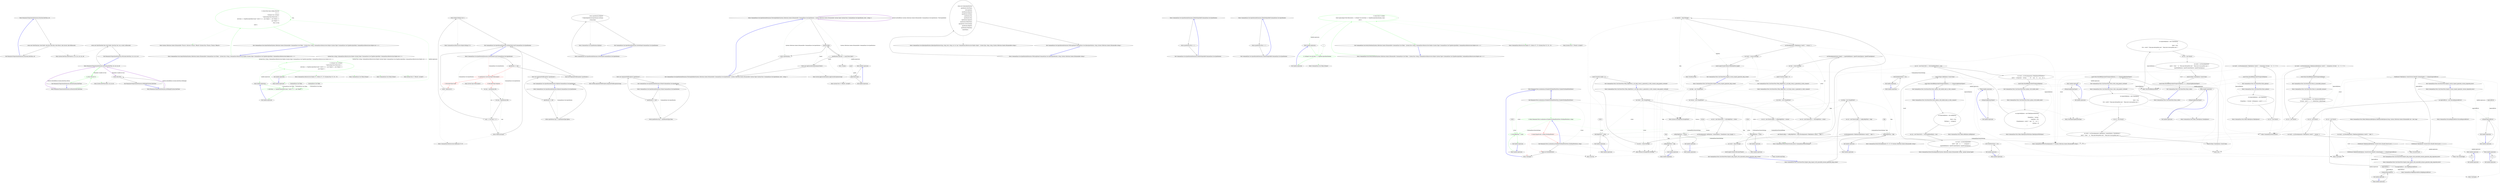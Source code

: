 digraph  {
m1_11 [cluster="Humanizer.PrepositionsExtensions.In(System.DateTime, int)", file="ReflectionExtensions.cs", label="Entry Humanizer.PrepositionsExtensions.In(System.DateTime, int)", span="36-36"];
m1_12 [cluster="Humanizer.PrepositionsExtensions.In(System.DateTime, int)", file="ReflectionExtensions.cs", label="return new DateTime(year, date.Month, date.Day, date.Hour, date.Minute, date.Second, date.Millisecond);", span="38-38"];
m1_13 [cluster="Humanizer.PrepositionsExtensions.In(System.DateTime, int)", file="ReflectionExtensions.cs", label="Exit Humanizer.PrepositionsExtensions.In(System.DateTime, int)", span="36-36"];
m1_7 [cluster="System.DateTime.At(int, int, int, int)", file="ReflectionExtensions.cs", label="Entry System.DateTime.At(int, int, int, int)", span="5-5"];
m1_8 [cluster="Humanizer.PrepositionsExtensions.AtNoon(System.DateTime)", file="ReflectionExtensions.cs", label="Entry Humanizer.PrepositionsExtensions.AtNoon(System.DateTime)", span="25-25"];
m1_9 [cluster="Humanizer.PrepositionsExtensions.AtNoon(System.DateTime)", color=green, community=0, file="ReflectionExtensions.cs", label="0: return date.At(12);", span="27-27"];
m1_10 [cluster="Humanizer.PrepositionsExtensions.AtNoon(System.DateTime)", file="ReflectionExtensions.cs", label="Exit Humanizer.PrepositionsExtensions.AtNoon(System.DateTime)", span="25-25"];
m1_3 [cluster="System.DateTime.DateTime(int, int, int, int, int, int, int)", file="ReflectionExtensions.cs", label="Entry System.DateTime.DateTime(int, int, int, int, int, int, int)", span="0-0"];
m1_0 [cluster="Humanizer.PrepositionsExtensions.At(System.DateTime, int, int, int, int)", file="ReflectionExtensions.cs", label="Entry Humanizer.PrepositionsExtensions.At(System.DateTime, int, int, int, int)", span="5-5"];
m1_1 [cluster="Humanizer.PrepositionsExtensions.At(System.DateTime, int, int, int, int)", file="ReflectionExtensions.cs", label="return new DateTime(date.Year, date.Month, date.Day, hour, min, second, millisecond);", span="7-7"];
m1_2 [cluster="Humanizer.PrepositionsExtensions.At(System.DateTime, int, int, int, int)", file="ReflectionExtensions.cs", label="Exit Humanizer.PrepositionsExtensions.At(System.DateTime, int, int, int, int)", span="5-5"];
m1_4 [cluster="Humanizer.PrepositionsExtensions.AtMidnight(System.DateTime)", file="ReflectionExtensions.cs", label="Entry Humanizer.PrepositionsExtensions.AtMidnight(System.DateTime)", span="15-15"];
m1_5 [cluster="Humanizer.PrepositionsExtensions.AtMidnight(System.DateTime)", file="ReflectionExtensions.cs", label="return date.At(0);", span="17-17"];
m1_6 [cluster="Humanizer.PrepositionsExtensions.AtMidnight(System.DateTime)", file="ReflectionExtensions.cs", label="Exit Humanizer.PrepositionsExtensions.AtMidnight(System.DateTime)", span="15-15"];
m2_3 [cluster="System.Collections.Generic.IEnumerable<TSource>.Pairwise<TSource, TResult>(System.Func<TSource, TSource, TResult>)", file="Scalar.cs", label="Entry System.Collections.Generic.IEnumerable<TSource>.Pairwise<TSource, TResult>(System.Func<TSource, TSource, TResult>)", span="24-24"];
m2_0 [cluster="CommandLine.Core.Scalar.Partition(System.Collections.Generic.IEnumerable<CommandLine.Core.Token>, System.Func<string, CommandLine.Infrastructure.Maybe<System.Tuple<CommandLine.Core.TypeDescriptorKind, CommandLine.Infrastructure.Maybe<int>>>>)", file="Scalar.cs", label="Entry CommandLine.Core.Scalar.Partition(System.Collections.Generic.IEnumerable<CommandLine.Core.Token>, System.Func<string, CommandLine.Infrastructure.Maybe<System.Tuple<CommandLine.Core.TypeDescriptorKind, CommandLine.Infrastructure.Maybe<int>>>>)", span="11-11"];
m2_1 [cluster="CommandLine.Core.Scalar.Partition(System.Collections.Generic.IEnumerable<CommandLine.Core.Token>, System.Func<string, CommandLine.Infrastructure.Maybe<System.Tuple<CommandLine.Core.TypeDescriptorKind, CommandLine.Infrastructure.Maybe<int>>>>)", color=green, community=0, file="Scalar.cs", label="0: return from tseq in tokens.Pairwise(\r\n                (f, s) =>\r\n                        f.IsName() && s.IsValue()\r\n                            ? typeLookup(f.Text).Return(info =>\r\n                                    info.Item1 == TypeDescriptorKind.Scalar ? new[] { f, s } : new Token[] { }, new Token[] { })\r\n                                    : new Token[] { })\r\n                   from t in tseq\r\n                   select t;", span="15-22"];
m2_2 [cluster="CommandLine.Core.Scalar.Partition(System.Collections.Generic.IEnumerable<CommandLine.Core.Token>, System.Func<string, CommandLine.Infrastructure.Maybe<System.Tuple<CommandLine.Core.TypeDescriptorKind, CommandLine.Infrastructure.Maybe<int>>>>)", file="Scalar.cs", label="Exit CommandLine.Core.Scalar.Partition(System.Collections.Generic.IEnumerable<CommandLine.Core.Token>, System.Func<string, CommandLine.Infrastructure.Maybe<System.Tuple<CommandLine.Core.TypeDescriptorKind, CommandLine.Infrastructure.Maybe<int>>>>)", span="11-11"];
m2_11 [cluster="lambda expression", file="Scalar.cs", label="Entry lambda expression", span="18-19"];
m2_4 [cluster="lambda expression", file="Scalar.cs", label="Entry lambda expression", span="16-20"];
m2_5 [cluster="lambda expression", color=green, community=0, file="Scalar.cs", label="0: f.IsName() && s.IsValue()\r\n                            ? typeLookup(f.Text).Return(info =>\r\n                                    info.Item1 == TypeDescriptorKind.Scalar ? new[] { f, s } : new Token[] { }, new Token[] { })\r\n                                    : new Token[] { }", span="17-20"];
m2_6 [cluster="lambda expression", file="Scalar.cs", label="Exit lambda expression", span="16-20"];
m2_12 [cluster="lambda expression", color=green, community=0, file="Scalar.cs", label="0: info.Item1 == TypeDescriptorKind.Scalar ? new[] { f, s } : new Token[] { }", span="19-19"];
m2_13 [cluster="lambda expression", file="Scalar.cs", label="Exit lambda expression", span="18-19"];
m2_10 [cluster="CommandLine.Infrastructure.Maybe<T1>.Return<T1, T2>(System.Func<T1, T2>, T2)", file="Scalar.cs", label="Entry CommandLine.Infrastructure.Maybe<T1>.Return<T1, T2>(System.Func<T1, T2>, T2)", span="103-103"];
m2_7 [cluster="CommandLine.Core.Token.IsName()", file="Scalar.cs", label="Entry CommandLine.Core.Token.IsName()", span="72-72"];
m2_8 [cluster="CommandLine.Core.Token.IsValue()", file="Scalar.cs", label="Entry CommandLine.Core.Token.IsValue()", span="77-77"];
m2_9 [cluster="System.Func<T, TResult>.Invoke(T)", file="Scalar.cs", label="Entry System.Func<T, TResult>.Invoke(T)", span="0-0"];
m2_14 [file="Scalar.cs", label="System.Func<string, CommandLine.Infrastructure.Maybe<System.Tuple<CommandLine.Core.TypeDescriptorKind, CommandLine.Infrastructure.Maybe<int>>>>", span=""];
m2_15 [file="Scalar.cs", label="CommandLine.Core.Token", span=""];
m2_16 [file="Scalar.cs", label="CommandLine.Core.Token", span=""];
m4_42 [cluster="CommandLine.Infrastructure.Maybe.Nothing<T>()", file="SpecificationExtensions.cs", label="Entry CommandLine.Infrastructure.Maybe.Nothing<T>()", span="66-66"];
m4_52 [cluster="CommandLine.Core.Specification.IsOption()", file="SpecificationExtensions.cs", label="Entry CommandLine.Core.Specification.IsOption()", span="11-11"];
m4_15 [cluster="CommandLine.Core.SpecificationExtensions.ThrowingValidate(System.Collections.Generic.IEnumerable<CommandLine.Core.Specification>, System.Collections.Generic.IEnumerable<System.Tuple<System.Func<CommandLine.Core.Specification, bool>, string>>)", file="SpecificationExtensions.cs", label="Entry CommandLine.Core.SpecificationExtensions.ThrowingValidate(System.Collections.Generic.IEnumerable<CommandLine.Core.Specification>, System.Collections.Generic.IEnumerable<System.Tuple<System.Func<CommandLine.Core.Specification, bool>, string>>)", span="42-42"];
m4_16 [cluster="CommandLine.Core.SpecificationExtensions.ThrowingValidate(System.Collections.Generic.IEnumerable<CommandLine.Core.Specification>, System.Collections.Generic.IEnumerable<System.Tuple<System.Func<CommandLine.Core.Specification, bool>, string>>)", file="SpecificationExtensions.cs", label=guardsLookup, span="44-44"];
m4_17 [cluster="CommandLine.Core.SpecificationExtensions.ThrowingValidate(System.Collections.Generic.IEnumerable<CommandLine.Core.Specification>, System.Collections.Generic.IEnumerable<System.Tuple<System.Func<CommandLine.Core.Specification, bool>, string>>)", file="SpecificationExtensions.cs", label="specifications.Any(spec => guard.Item1(spec))", span="46-46"];
m4_19 [cluster="CommandLine.Core.SpecificationExtensions.ThrowingValidate(System.Collections.Generic.IEnumerable<CommandLine.Core.Specification>, System.Collections.Generic.IEnumerable<System.Tuple<System.Func<CommandLine.Core.Specification, bool>, string>>)", file="SpecificationExtensions.cs", label="return specifications;", span="52-52"];
m4_18 [cluster="CommandLine.Core.SpecificationExtensions.ThrowingValidate(System.Collections.Generic.IEnumerable<CommandLine.Core.Specification>, System.Collections.Generic.IEnumerable<System.Tuple<System.Func<CommandLine.Core.Specification, bool>, string>>)", file="SpecificationExtensions.cs", label="throw new ApplicationException(guard.Item2);", span="48-48"];
m4_20 [cluster="CommandLine.Core.SpecificationExtensions.ThrowingValidate(System.Collections.Generic.IEnumerable<CommandLine.Core.Specification>, System.Collections.Generic.IEnumerable<System.Tuple<System.Func<CommandLine.Core.Specification, bool>, string>>)", file="SpecificationExtensions.cs", label="Exit CommandLine.Core.SpecificationExtensions.ThrowingValidate(System.Collections.Generic.IEnumerable<CommandLine.Core.Specification>, System.Collections.Generic.IEnumerable<System.Tuple<System.Func<CommandLine.Core.Specification, bool>, string>>)", span="42-42"];
m4_41 [cluster="CommandLine.Infrastructure.Maybe.Just<T>(T)", file="SpecificationExtensions.cs", label="Entry CommandLine.Infrastructure.Maybe.Just<T>(T)", span="71-71"];
m4_0 [cluster="CommandLine.Core.SpecificationExtensions.IsOption(CommandLine.Core.Specification)", file="SpecificationExtensions.cs", label="Entry CommandLine.Core.SpecificationExtensions.IsOption(CommandLine.Core.Specification)", span="11-11"];
m4_1 [cluster="CommandLine.Core.SpecificationExtensions.IsOption(CommandLine.Core.Specification)", file="SpecificationExtensions.cs", label="specification == null", span="13-13"];
m4_3 [cluster="CommandLine.Core.SpecificationExtensions.IsOption(CommandLine.Core.Specification)", file="SpecificationExtensions.cs", label="return specification.Tag == SpecificationType.Option;", span="15-15"];
m4_2 [cluster="CommandLine.Core.SpecificationExtensions.IsOption(CommandLine.Core.Specification)", file="SpecificationExtensions.cs", label="throw new ArgumentNullException(''specification'');", span="13-13"];
m4_4 [cluster="CommandLine.Core.SpecificationExtensions.IsOption(CommandLine.Core.Specification)", file="SpecificationExtensions.cs", label="Exit CommandLine.Core.SpecificationExtensions.IsOption(CommandLine.Core.Specification)", span="11-11"];
m4_6 [cluster="CommandLine.Core.SpecificationExtensions.IsValue(CommandLine.Core.Specification)", file="SpecificationExtensions.cs", label="Entry CommandLine.Core.SpecificationExtensions.IsValue(CommandLine.Core.Specification)", span="18-18"];
m4_7 [cluster="CommandLine.Core.SpecificationExtensions.IsValue(CommandLine.Core.Specification)", file="SpecificationExtensions.cs", label="specification == null", span="20-20"];
m4_9 [cluster="CommandLine.Core.SpecificationExtensions.IsValue(CommandLine.Core.Specification)", file="SpecificationExtensions.cs", label="return specification.Tag == SpecificationType.Value;", span="22-22"];
m4_8 [cluster="CommandLine.Core.SpecificationExtensions.IsValue(CommandLine.Core.Specification)", file="SpecificationExtensions.cs", label="throw new ArgumentNullException(''specification'');", span="20-20"];
m4_10 [cluster="CommandLine.Core.SpecificationExtensions.IsValue(CommandLine.Core.Specification)", file="SpecificationExtensions.cs", label="Exit CommandLine.Core.SpecificationExtensions.IsValue(CommandLine.Core.Specification)", span="18-18"];
m4_23 [cluster="lambda expression", file="SpecificationExtensions.cs", label="Entry lambda expression", span="46-46"];
m4_24 [cluster="lambda expression", file="SpecificationExtensions.cs", label="guard.Item1(spec)", span="46-46"];
m4_25 [cluster="lambda expression", file="SpecificationExtensions.cs", label="Exit lambda expression", span="46-46"];
m4_27 [cluster="CommandLine.Core.SpecificationExtensions.GetMaxValueCount(CommandLine.Core.Specification)", file="SpecificationExtensions.cs", label="Entry CommandLine.Core.SpecificationExtensions.GetMaxValueCount(CommandLine.Core.Specification)", span="55-55"];
m4_28 [cluster="CommandLine.Core.SpecificationExtensions.GetMaxValueCount(CommandLine.Core.Specification)", file="SpecificationExtensions.cs", label="specification == null", span="57-57"];
m4_30 [cluster="CommandLine.Core.SpecificationExtensions.GetMaxValueCount(CommandLine.Core.Specification)", color=red, community=0, file="SpecificationExtensions.cs", label="0: specification.ConversionType.ToDescriptor()", span="59-59"];
m4_34 [cluster="CommandLine.Core.SpecificationExtensions.GetMaxValueCount(CommandLine.Core.Specification)", file="SpecificationExtensions.cs", label="var min = specification.Min", span="64-64"];
m4_35 [cluster="CommandLine.Core.SpecificationExtensions.GetMaxValueCount(CommandLine.Core.Specification)", file="SpecificationExtensions.cs", label="var max = specification.Max", span="65-65"];
m4_29 [cluster="CommandLine.Core.SpecificationExtensions.GetMaxValueCount(CommandLine.Core.Specification)", file="SpecificationExtensions.cs", label="throw new ArgumentNullException(''specification'');", span="57-57"];
m4_31 [cluster="CommandLine.Core.SpecificationExtensions.GetMaxValueCount(CommandLine.Core.Specification)", color=red, community=0, file="SpecificationExtensions.cs", label="0: DescriptorType.Scalar", span="61-61"];
m4_33 [cluster="CommandLine.Core.SpecificationExtensions.GetMaxValueCount(CommandLine.Core.Specification)", color=red, community=0, file="SpecificationExtensions.cs", label="0: DescriptorType.Sequence", span="63-63"];
m4_32 [cluster="CommandLine.Core.SpecificationExtensions.GetMaxValueCount(CommandLine.Core.Specification)", file="SpecificationExtensions.cs", label="return  Maybe.Just(1);", span="62-62"];
m4_36 [cluster="CommandLine.Core.SpecificationExtensions.GetMaxValueCount(CommandLine.Core.Specification)", file="SpecificationExtensions.cs", label="min >= 0 && max >= 0", span="66-66"];
m4_37 [cluster="CommandLine.Core.SpecificationExtensions.GetMaxValueCount(CommandLine.Core.Specification)", file="SpecificationExtensions.cs", label="return Maybe.Just(max);", span="68-68"];
m4_38 [cluster="CommandLine.Core.SpecificationExtensions.GetMaxValueCount(CommandLine.Core.Specification)", file="SpecificationExtensions.cs", label="return Maybe.Nothing<int>();", span="73-73"];
m4_39 [cluster="CommandLine.Core.SpecificationExtensions.GetMaxValueCount(CommandLine.Core.Specification)", file="SpecificationExtensions.cs", label="Exit CommandLine.Core.SpecificationExtensions.GetMaxValueCount(CommandLine.Core.Specification)", span="55-55"];
m4_22 [cluster="System.ApplicationException.ApplicationException(string)", file="SpecificationExtensions.cs", label="Entry System.ApplicationException.ApplicationException(string)", span="0-0"];
m4_26 [cluster="System.Func<T, TResult>.Invoke(T)", file="SpecificationExtensions.cs", label="Entry System.Func<T, TResult>.Invoke(T)", span="0-0"];
m4_14 [cluster="CommandLine.Core.OptionSpecification.OptionSpecification(string, string, bool, string, int, int, char, CommandLine.Infrastructure.Maybe<object>, System.Type, string, string, System.Collections.Generic.IEnumerable<string>)", file="SpecificationExtensions.cs", label="Entry CommandLine.Core.OptionSpecification.OptionSpecification(string, string, bool, string, int, int, char, CommandLine.Infrastructure.Maybe<object>, System.Type, string, string, System.Collections.Generic.IEnumerable<string>)", span="17-17"];
m4_5 [cluster="System.ArgumentNullException.ArgumentNullException(string)", file="SpecificationExtensions.cs", label="Entry System.ArgumentNullException.ArgumentNullException(string)", span="0-0"];
m4_40 [cluster="System.Type.ToDescriptor()", file="SpecificationExtensions.cs", label="Entry System.Type.ToDescriptor()", span="22-22"];
m4_21 [cluster="Unk.Any", file="SpecificationExtensions.cs", label="Entry Unk.Any", span=""];
m4_43 [cluster="CommandLine.Core.SpecificationExtensions.IsMinNotSpecified(CommandLine.Core.Specification)", file="SpecificationExtensions.cs", label="Entry CommandLine.Core.SpecificationExtensions.IsMinNotSpecified(CommandLine.Core.Specification)", span="76-76"];
m4_44 [cluster="CommandLine.Core.SpecificationExtensions.IsMinNotSpecified(CommandLine.Core.Specification)", file="SpecificationExtensions.cs", label="return specification.Min == -1;", span="78-78"];
m4_45 [cluster="CommandLine.Core.SpecificationExtensions.IsMinNotSpecified(CommandLine.Core.Specification)", file="SpecificationExtensions.cs", label="Exit CommandLine.Core.SpecificationExtensions.IsMinNotSpecified(CommandLine.Core.Specification)", span="76-76"];
m4_49 [cluster="CommandLine.Core.SpecificationExtensions.GetSetName(CommandLine.Core.Specification)", file="SpecificationExtensions.cs", label="Entry CommandLine.Core.SpecificationExtensions.GetSetName(CommandLine.Core.Specification)", span="86-86"];
m4_50 [cluster="CommandLine.Core.SpecificationExtensions.GetSetName(CommandLine.Core.Specification)", file="SpecificationExtensions.cs", label="return specification.IsOption()\r\n                ? ((OptionSpecification)specification).SetName\r\n                : string.Empty;", span="88-90"];
m4_51 [cluster="CommandLine.Core.SpecificationExtensions.GetSetName(CommandLine.Core.Specification)", file="SpecificationExtensions.cs", label="Exit CommandLine.Core.SpecificationExtensions.GetSetName(CommandLine.Core.Specification)", span="86-86"];
m4_11 [cluster="CommandLine.Core.SpecificationExtensions.WithLongName(CommandLine.Core.OptionSpecification, string, System.Collections.Generic.IEnumerable<string>)", file="SpecificationExtensions.cs", label="Entry CommandLine.Core.SpecificationExtensions.WithLongName(CommandLine.Core.OptionSpecification, string, System.Collections.Generic.IEnumerable<string>)", span="25-25"];
m4_12 [cluster="CommandLine.Core.SpecificationExtensions.WithLongName(CommandLine.Core.OptionSpecification, string, System.Collections.Generic.IEnumerable<string>)", file="SpecificationExtensions.cs", label="return new OptionSpecification(\r\n                specification.ShortName,\r\n                newLongName,\r\n                specification.Required,\r\n                specification.SetName,\r\n                specification.Min,\r\n                specification.Max,\r\n                specification.Separator,\r\n                specification.DefaultValue,\r\n                specification.ConversionType,\r\n                specification.HelpText,\r\n                specification.MetaValue,\r\n                enumValues);", span="27-39"];
m4_13 [cluster="CommandLine.Core.SpecificationExtensions.WithLongName(CommandLine.Core.OptionSpecification, string, System.Collections.Generic.IEnumerable<string>)", file="SpecificationExtensions.cs", label="Exit CommandLine.Core.SpecificationExtensions.WithLongName(CommandLine.Core.OptionSpecification, string, System.Collections.Generic.IEnumerable<string>)", span="25-25"];
m4_46 [cluster="CommandLine.Core.SpecificationExtensions.IsMaxNotSpecified(CommandLine.Core.Specification)", file="SpecificationExtensions.cs", label="Entry CommandLine.Core.SpecificationExtensions.IsMaxNotSpecified(CommandLine.Core.Specification)", span="81-81"];
m4_47 [cluster="CommandLine.Core.SpecificationExtensions.IsMaxNotSpecified(CommandLine.Core.Specification)", file="SpecificationExtensions.cs", label="return specification.Max == -1;", span="83-83"];
m4_48 [cluster="CommandLine.Core.SpecificationExtensions.IsMaxNotSpecified(CommandLine.Core.Specification)", file="SpecificationExtensions.cs", label="Exit CommandLine.Core.SpecificationExtensions.IsMaxNotSpecified(CommandLine.Core.Specification)", span="81-81"];
m4_53 [file="SpecificationExtensions.cs", label=guard, span=""];
m7_5 [cluster="lambda expression", file="Switch.cs", label="Entry lambda expression", span="16-16"];
m7_6 [cluster="lambda expression", color=green, community=0, file="Switch.cs", label="0: t.IsName() && info.Item1 == TypeDescriptorKind.Boolean", span="16-16"];
m7_7 [cluster="lambda expression", file="Switch.cs", label="Exit lambda expression", span="16-16"];
m7_4 [cluster="CommandLine.Infrastructure.Maybe<T1>.Return<T1, T2>(System.Func<T1, T2>, T2)", file="Switch.cs", label="Entry CommandLine.Infrastructure.Maybe<T1>.Return<T1, T2>(System.Func<T1, T2>, T2)", span="103-103"];
m7_8 [cluster="CommandLine.Core.Token.IsName()", file="Switch.cs", label="Entry CommandLine.Core.Token.IsName()", span="72-72"];
m7_0 [cluster="CommandLine.Core.Switch.Partition(System.Collections.Generic.IEnumerable<CommandLine.Core.Token>, System.Func<string, CommandLine.Infrastructure.Maybe<System.Tuple<CommandLine.Core.TypeDescriptorKind, CommandLine.Infrastructure.Maybe<int>>>>)", file="Switch.cs", label="Entry CommandLine.Core.Switch.Partition(System.Collections.Generic.IEnumerable<CommandLine.Core.Token>, System.Func<string, CommandLine.Infrastructure.Maybe<System.Tuple<CommandLine.Core.TypeDescriptorKind, CommandLine.Infrastructure.Maybe<int>>>>)", span="11-11"];
m7_1 [cluster="CommandLine.Core.Switch.Partition(System.Collections.Generic.IEnumerable<CommandLine.Core.Token>, System.Func<string, CommandLine.Infrastructure.Maybe<System.Tuple<CommandLine.Core.TypeDescriptorKind, CommandLine.Infrastructure.Maybe<int>>>>)", color=green, community=0, file="Switch.cs", label="0: return from t in tokens\r\n                   where typeLookup(t.Text).Return(info => t.IsName() && info.Item1 == TypeDescriptorKind.Boolean, false)\r\n                   select t;", span="15-17"];
m7_2 [cluster="CommandLine.Core.Switch.Partition(System.Collections.Generic.IEnumerable<CommandLine.Core.Token>, System.Func<string, CommandLine.Infrastructure.Maybe<System.Tuple<CommandLine.Core.TypeDescriptorKind, CommandLine.Infrastructure.Maybe<int>>>>)", file="Switch.cs", label="Exit CommandLine.Core.Switch.Partition(System.Collections.Generic.IEnumerable<CommandLine.Core.Token>, System.Func<string, CommandLine.Infrastructure.Maybe<System.Tuple<CommandLine.Core.TypeDescriptorKind, CommandLine.Infrastructure.Maybe<int>>>>)", span="11-11"];
m7_3 [cluster="System.Func<T, TResult>.Invoke(T)", file="Switch.cs", label="Entry System.Func<T, TResult>.Invoke(T)", span="0-0"];
m7_9 [file="Switch.cs", label=t, span=""];
m8_0 [cluster="Humanizer.Tests.Localisation.nl.NumberToOrdinalWordsTests.NumberToOrdinalWordsTests()", file="TokenPartitioner.cs", label="Entry Humanizer.Tests.Localisation.nl.NumberToOrdinalWordsTests.NumberToOrdinalWordsTests()", span="7-7"];
m8_2 [cluster="Humanizer.Tests.Localisation.nl.NumberToOrdinalWordsTests.ToOrdinalWords(int, string)", color=green, community=0, file="TokenPartitioner.cs", label="0: Entry Humanizer.Tests.Localisation.nl.NumberToOrdinalWordsTests.ToOrdinalWords(int, string)", span="61-61"];
m8_1 [cluster="Humanizer.Tests.Localisation.nl.NumberToOrdinalWordsTests.NumberToOrdinalWordsTests()", file="TokenPartitioner.cs", label="Exit Humanizer.Tests.Localisation.nl.NumberToOrdinalWordsTests.NumberToOrdinalWordsTests()", span="7-7"];
m8_3 [cluster="Humanizer.Tests.Localisation.nl.NumberToOrdinalWordsTests.ToOrdinalWords(int, string)", color=red, community=0, file="TokenPartitioner.cs", label="0: Assert.Equal(words, number.ToOrdinalWords())", span="63-63"];
m8_4 [cluster="Humanizer.Tests.Localisation.nl.NumberToOrdinalWordsTests.ToOrdinalWords(int, string)", file="TokenPartitioner.cs", label="Exit Humanizer.Tests.Localisation.nl.NumberToOrdinalWordsTests.ToOrdinalWords(int, string)", span="61-61"];
m8_5 [cluster="int.ToOrdinalWords()", file="TokenPartitioner.cs", label="Entry int.ToOrdinalWords()", span="54-54"];
m8_6 [cluster="Unk.Equal", file="TokenPartitioner.cs", label="Entry Unk.Equal", span=""];
m8_100 [cluster="CommandLine.Tests.Unit.ParserTests.Explicit_help_request_with_immutable_instance_generates_help_requested_error()", file="TokenPartitioner.cs", label="Entry CommandLine.Tests.Unit.ParserTests.Explicit_help_request_with_immutable_instance_generates_help_requested_error()", span="182-182"];
m8_103 [cluster="CommandLine.Tests.Unit.ParserTests.Explicit_help_request_with_immutable_instance_generates_help_requested_error()", file="TokenPartitioner.cs", label="var result = sut.ParseArguments<FakeImmutableOptions>(new[] { ''--help'' })", span="189-189"];
m8_102 [cluster="CommandLine.Tests.Unit.ParserTests.Explicit_help_request_with_immutable_instance_generates_help_requested_error()", file="TokenPartitioner.cs", label="var sut = new Parser()", span="186-186"];
m8_104 [cluster="CommandLine.Tests.Unit.ParserTests.Explicit_help_request_with_immutable_instance_generates_help_requested_error()", file="TokenPartitioner.cs", label="((NotParsed<FakeImmutableOptions>)result).Errors.Should().HaveCount(x => x == 1)", span="192-192"];
m8_105 [cluster="CommandLine.Tests.Unit.ParserTests.Explicit_help_request_with_immutable_instance_generates_help_requested_error()", file="TokenPartitioner.cs", label="((NotParsed<FakeImmutableOptions>)result).Errors.Should().ContainSingle(e => e.Equals(expectedError))", span="193-193"];
m8_101 [cluster="CommandLine.Tests.Unit.ParserTests.Explicit_help_request_with_immutable_instance_generates_help_requested_error()", file="TokenPartitioner.cs", label="var expectedError = new HelpRequestedError()", span="185-185"];
m8_106 [cluster="CommandLine.Tests.Unit.ParserTests.Explicit_help_request_with_immutable_instance_generates_help_requested_error()", file="TokenPartitioner.cs", label="Exit CommandLine.Tests.Unit.ParserTests.Explicit_help_request_with_immutable_instance_generates_help_requested_error()", span="182-182"];
m8_8 [cluster="CommandLine.Parser.Parser(System.Action<CommandLine.ParserSettings>)", file="TokenPartitioner.cs", label="Entry CommandLine.Parser.Parser(System.Action<CommandLine.ParserSettings>)", span="36-36"];
m8_79 [cluster="CommandLine.Tests.Fakes.CloneOptions.CloneOptions()", file="TokenPartitioner.cs", label="Entry CommandLine.Tests.Fakes.CloneOptions.CloneOptions()", span="33-33"];
m8_118 [cluster="CommandLine.Tests.Unit.ParserTests.Explicit_help_request_with_immutable_instance_generates_help_screen()", file="TokenPartitioner.cs", label="Entry CommandLine.Tests.Unit.ParserTests.Explicit_help_request_with_immutable_instance_generates_help_screen()", span="198-198"];
m8_120 [cluster="CommandLine.Tests.Unit.ParserTests.Explicit_help_request_with_immutable_instance_generates_help_screen()", file="TokenPartitioner.cs", label="var sut = new Parser(config => config.HelpWriter = help)", span="202-202"];
m8_119 [cluster="CommandLine.Tests.Unit.ParserTests.Explicit_help_request_with_immutable_instance_generates_help_screen()", file="TokenPartitioner.cs", label="var help = new StringWriter()", span="201-201"];
m8_121 [cluster="CommandLine.Tests.Unit.ParserTests.Explicit_help_request_with_immutable_instance_generates_help_screen()", file="TokenPartitioner.cs", label="sut.ParseArguments<FakeImmutableOptions>(new[] { ''--help'' })", span="205-205"];
m8_122 [cluster="CommandLine.Tests.Unit.ParserTests.Explicit_help_request_with_immutable_instance_generates_help_screen()", file="TokenPartitioner.cs", label="var result = help.ToString()", span="206-206"];
m8_123 [cluster="CommandLine.Tests.Unit.ParserTests.Explicit_help_request_with_immutable_instance_generates_help_screen()", file="TokenPartitioner.cs", label="result.Length.Should().BeGreaterThan(0)", span="209-209"];
m8_124 [cluster="CommandLine.Tests.Unit.ParserTests.Explicit_help_request_with_immutable_instance_generates_help_screen()", file="TokenPartitioner.cs", label="Exit CommandLine.Tests.Unit.ParserTests.Explicit_help_request_with_immutable_instance_generates_help_screen()", span="198-198"];
m8_11 [cluster="Unk.True", file="TokenPartitioner.cs", label="Entry Unk.True", span=""];
m8_46 [cluster="CommandLine.Tests.Unit.ParserTests.Parse_options_with_double_dash()", file="TokenPartitioner.cs", label="Entry CommandLine.Tests.Unit.ParserTests.Parse_options_with_double_dash()", span="79-79"];
m8_48 [cluster="CommandLine.Tests.Unit.ParserTests.Parse_options_with_double_dash()", file="TokenPartitioner.cs", label="var sut = new Parser(with => with.EnableDashDash = true)", span="89-89"];
m8_49 [cluster="CommandLine.Tests.Unit.ParserTests.Parse_options_with_double_dash()", file="TokenPartitioner.cs", label="var result = sut.ParseArguments<FakeOptionsWithValues>(\r\n                new[] { ''--stringvalue'', ''astring'', ''--'', ''20'', ''--aaa'', ''-b'', ''--ccc'', ''30'' })", span="92-93"];
m8_47 [cluster="CommandLine.Tests.Unit.ParserTests.Parse_options_with_double_dash()", file="TokenPartitioner.cs", label="var expectedOptions = new FakeOptionsWithValues\r\n                {\r\n                    StringValue = ''astring'',\r\n                    LongValue = 20L,\r\n                    StringSequence = new[] { ''--aaa'', ''-b'', ''--ccc'' },\r\n                    IntValue = 30\r\n                }", span="82-88"];
m8_50 [cluster="CommandLine.Tests.Unit.ParserTests.Parse_options_with_double_dash()", file="TokenPartitioner.cs", label="result.Value.ShouldBeEquivalentTo(expectedOptions)", span="96-96"];
m8_51 [cluster="CommandLine.Tests.Unit.ParserTests.Parse_options_with_double_dash()", file="TokenPartitioner.cs", label="Exit CommandLine.Tests.Unit.ParserTests.Parse_options_with_double_dash()", span="79-79"];
m8_110 [cluster="Unk.ContainSingle", file="TokenPartitioner.cs", label="Entry Unk.ContainSingle", span=""];
m8_64 [cluster="Unk.>", file="TokenPartitioner.cs", label="Entry Unk.>", span=""];
m8_22 [cluster="CommandLine.Parser.ParseArguments(System.Collections.Generic.IEnumerable<string>, params System.Type[])", file="TokenPartitioner.cs", label="Entry CommandLine.Parser.ParseArguments(System.Collections.Generic.IEnumerable<string>, params System.Type[])", span="141-141"];
m8_33 [cluster="CommandLine.Parser.ParseArguments<T1, T2, T3>(System.Collections.Generic.IEnumerable<string>)", file="TokenPartitioner.cs", label="Entry CommandLine.Parser.ParseArguments<T1, T2, T3>(System.Collections.Generic.IEnumerable<string>)", span="46-46"];
m8_83 [cluster="CommandLine.Tests.Unit.ParserTests.Parse_verbs_using_generic_overload()", file="TokenPartitioner.cs", label="Entry CommandLine.Tests.Unit.ParserTests.Parse_verbs_using_generic_overload()", span="145-145"];
m8_86 [cluster="CommandLine.Tests.Unit.ParserTests.Parse_verbs_using_generic_overload()", file="TokenPartitioner.cs", label="var result = sut.ParseArguments<AddOptions, CommitOptions, CloneOptions>(\r\n                new[] { ''clone'', ''-q'', ''http://gsscoder.github.com/'', ''http://yes-to-nooo.github.com/'' })", span="156-157"];
m8_85 [cluster="CommandLine.Tests.Unit.ParserTests.Parse_verbs_using_generic_overload()", file="TokenPartitioner.cs", label="var sut = new Parser()", span="153-153"];
m8_88 [cluster="CommandLine.Tests.Unit.ParserTests.Parse_verbs_using_generic_overload()", file="TokenPartitioner.cs", label="result.Value.ShouldBeEquivalentTo(expectedOptions, o => o.RespectingRuntimeTypes())", span="161-161"];
m8_87 [cluster="CommandLine.Tests.Unit.ParserTests.Parse_verbs_using_generic_overload()", file="TokenPartitioner.cs", label="Assert.IsType<CloneOptions>(result.Value)", span="160-160"];
m8_84 [cluster="CommandLine.Tests.Unit.ParserTests.Parse_verbs_using_generic_overload()", file="TokenPartitioner.cs", label="var expectedOptions = new CloneOptions\r\n            {\r\n                Quiet = true,\r\n                Urls = new[] { ''http://gsscoder.github.com/'', ''http://yes-to-nooo.github.com/'' }\r\n            }", span="148-152"];
m8_89 [cluster="CommandLine.Tests.Unit.ParserTests.Parse_verbs_using_generic_overload()", file="TokenPartitioner.cs", label="Exit CommandLine.Tests.Unit.ParserTests.Parse_verbs_using_generic_overload()", span="145-145"];
m8_56 [cluster="CommandLine.Tests.Unit.ParserTests.Parse_options_with_double_dash_in_verbs_scenario()", file="TokenPartitioner.cs", label="Entry CommandLine.Tests.Unit.ParserTests.Parse_options_with_double_dash_in_verbs_scenario()", span="101-101"];
m8_58 [cluster="CommandLine.Tests.Unit.ParserTests.Parse_options_with_double_dash_in_verbs_scenario()", file="TokenPartitioner.cs", label="var sut = new Parser(with => with.EnableDashDash = true)", span="109-109"];
m8_57 [cluster="CommandLine.Tests.Unit.ParserTests.Parse_options_with_double_dash_in_verbs_scenario()", file="TokenPartitioner.cs", label="var expectedOptions = new AddOptions\r\n                {\r\n                    Patch = true,\r\n                    FileName = ''--strange-fn''\r\n                }", span="104-108"];
m8_59 [cluster="CommandLine.Tests.Unit.ParserTests.Parse_options_with_double_dash_in_verbs_scenario()", file="TokenPartitioner.cs", label="var result = sut.ParseArguments(\r\n                new[] { ''add'', ''-p'', ''--'', ''--strange-fn'' },\r\n                typeof(AddOptions), typeof(CommitOptions), typeof(CloneOptions))", span="112-114"];
m8_61 [cluster="CommandLine.Tests.Unit.ParserTests.Parse_options_with_double_dash_in_verbs_scenario()", file="TokenPartitioner.cs", label="result.Value.ShouldBeEquivalentTo(expectedOptions, o => o.RespectingRuntimeTypes())", span="118-118"];
m8_60 [cluster="CommandLine.Tests.Unit.ParserTests.Parse_options_with_double_dash_in_verbs_scenario()", file="TokenPartitioner.cs", label="Assert.IsType<AddOptions>(result.Value)", span="117-117"];
m8_62 [cluster="CommandLine.Tests.Unit.ParserTests.Parse_options_with_double_dash_in_verbs_scenario()", file="TokenPartitioner.cs", label="Exit CommandLine.Tests.Unit.ParserTests.Parse_options_with_double_dash_in_verbs_scenario()", span="101-101"];
m8_7 [cluster="System.IO.StringWriter.StringWriter()", file="TokenPartitioner.cs", label="Entry System.IO.StringWriter.StringWriter()", span="0-0"];
m8_125 [cluster="Unk.BeGreaterThan", file="TokenPartitioner.cs", label="Entry Unk.BeGreaterThan", span=""];
m8_129 [cluster="CommandLine.Tests.Unit.ParserTests.Explicit_version_request_generates_version_requested_error()", file="TokenPartitioner.cs", label="Entry CommandLine.Tests.Unit.ParserTests.Explicit_version_request_generates_version_requested_error()", span="214-214"];
m8_132 [cluster="CommandLine.Tests.Unit.ParserTests.Explicit_version_request_generates_version_requested_error()", file="TokenPartitioner.cs", label="var result = sut.ParseArguments<FakeOptions>(new[] { ''--version'' })", span="221-221"];
m8_131 [cluster="CommandLine.Tests.Unit.ParserTests.Explicit_version_request_generates_version_requested_error()", file="TokenPartitioner.cs", label="var sut = new Parser()", span="218-218"];
m8_133 [cluster="CommandLine.Tests.Unit.ParserTests.Explicit_version_request_generates_version_requested_error()", file="TokenPartitioner.cs", label="((NotParsed<FakeOptions>)result).Errors.Should().HaveCount(x => x == 1)", span="224-224"];
m8_134 [cluster="CommandLine.Tests.Unit.ParserTests.Explicit_version_request_generates_version_requested_error()", file="TokenPartitioner.cs", label="((NotParsed<FakeOptions>)result).Errors.Should().ContainSingle(e => e.Equals(expectedError))", span="225-225"];
m8_130 [cluster="CommandLine.Tests.Unit.ParserTests.Explicit_version_request_generates_version_requested_error()", file="TokenPartitioner.cs", label="var expectedError = new VersionRequestedError()", span="217-217"];
m8_135 [cluster="CommandLine.Tests.Unit.ParserTests.Explicit_version_request_generates_version_requested_error()", file="TokenPartitioner.cs", label="Exit CommandLine.Tests.Unit.ParserTests.Explicit_version_request_generates_version_requested_error()", span="214-214"];
m8_71 [cluster="Unk.RespectingRuntimeTypes", file="TokenPartitioner.cs", label="Entry Unk.RespectingRuntimeTypes", span=""];
m8_136 [cluster="CommandLine.VersionRequestedError.VersionRequestedError()", file="TokenPartitioner.cs", label="Entry CommandLine.VersionRequestedError.VersionRequestedError()", span="421-421"];
m8_44 [cluster="CommandLine.Parser.Parser()", file="TokenPartitioner.cs", label="Entry CommandLine.Parser.Parser()", span="25-25"];
m8_90 [cluster="lambda expression", file="TokenPartitioner.cs", label="Entry lambda expression", span="161-161"];
m8_13 [cluster="lambda expression", color=green, community=0, file="TokenPartitioner.cs", label="0: with.HelpWriter = writer", span="17-17"];
m8_12 [cluster="lambda expression", file="TokenPartitioner.cs", label="Entry lambda expression", span="17-17"];
m8_14 [cluster="lambda expression", file="TokenPartitioner.cs", label="Exit lambda expression", span="17-17"];
m8_24 [cluster="lambda expression", file="TokenPartitioner.cs", label="with.HelpWriter = writer", span="33-33"];
m8_35 [cluster="lambda expression", file="TokenPartitioner.cs", label="with.HelpWriter = writer", span="49-49"];
m8_54 [cluster="lambda expression", file="TokenPartitioner.cs", label="with.EnableDashDash = true", span="89-89"];
m8_66 [cluster="lambda expression", file="TokenPartitioner.cs", label="with.EnableDashDash = true", span="109-109"];
m8_127 [cluster="lambda expression", file="TokenPartitioner.cs", label="config.HelpWriter = help", span="202-202"];
m8_158 [cluster="lambda expression", file="TokenPartitioner.cs", label="config.HelpWriter = help", span="237-237"];
m8_155 [cluster="lambda expression", file="TokenPartitioner.cs", label="config.HelpWriter = version", span="235-235"];
m8_23 [cluster="lambda expression", file="TokenPartitioner.cs", label="Entry lambda expression", span="33-33"];
m8_25 [cluster="lambda expression", file="TokenPartitioner.cs", label="Exit lambda expression", span="33-33"];
m8_34 [cluster="lambda expression", file="TokenPartitioner.cs", label="Entry lambda expression", span="49-49"];
m8_36 [cluster="lambda expression", file="TokenPartitioner.cs", label="Exit lambda expression", span="49-49"];
m8_53 [cluster="lambda expression", file="TokenPartitioner.cs", label="Entry lambda expression", span="89-89"];
m8_55 [cluster="lambda expression", file="TokenPartitioner.cs", label="Exit lambda expression", span="89-89"];
m8_65 [cluster="lambda expression", file="TokenPartitioner.cs", label="Entry lambda expression", span="109-109"];
m8_67 [cluster="lambda expression", file="TokenPartitioner.cs", label="Exit lambda expression", span="109-109"];
m8_126 [cluster="lambda expression", file="TokenPartitioner.cs", label="Entry lambda expression", span="202-202"];
m8_128 [cluster="lambda expression", file="TokenPartitioner.cs", label="Exit lambda expression", span="202-202"];
m8_157 [cluster="lambda expression", file="TokenPartitioner.cs", label="Entry lambda expression", span="237-237"];
m8_159 [cluster="lambda expression", file="TokenPartitioner.cs", label="Exit lambda expression", span="237-237"];
m8_154 [cluster="lambda expression", file="TokenPartitioner.cs", label="Entry lambda expression", span="235-235"];
m8_156 [cluster="lambda expression", file="TokenPartitioner.cs", label="Exit lambda expression", span="235-235"];
m8_111 [cluster="lambda expression", file="TokenPartitioner.cs", label="Entry lambda expression", span="192-192"];
m8_114 [cluster="lambda expression", file="TokenPartitioner.cs", label="Entry lambda expression", span="193-193"];
m8_137 [cluster="lambda expression", file="TokenPartitioner.cs", label="Entry lambda expression", span="224-224"];
m8_140 [cluster="lambda expression", file="TokenPartitioner.cs", label="Entry lambda expression", span="225-225"];
m8_68 [cluster="lambda expression", file="TokenPartitioner.cs", label="Entry lambda expression", span="118-118"];
m8_115 [cluster="lambda expression", file="TokenPartitioner.cs", label="e.Equals(expectedError)", span="193-193"];
m8_113 [cluster="lambda expression", file="TokenPartitioner.cs", label="Exit lambda expression", span="192-192"];
m8_112 [cluster="lambda expression", file="TokenPartitioner.cs", label="x == 1", span="192-192"];
m8_116 [cluster="lambda expression", file="TokenPartitioner.cs", label="Exit lambda expression", span="193-193"];
m8_141 [cluster="lambda expression", file="TokenPartitioner.cs", label="e.Equals(expectedError)", span="225-225"];
m8_139 [cluster="lambda expression", file="TokenPartitioner.cs", label="Exit lambda expression", span="224-224"];
m8_138 [cluster="lambda expression", file="TokenPartitioner.cs", label="x == 1", span="224-224"];
m8_142 [cluster="lambda expression", file="TokenPartitioner.cs", label="Exit lambda expression", span="225-225"];
m8_70 [cluster="lambda expression", file="TokenPartitioner.cs", label="Exit lambda expression", span="118-118"];
m8_69 [cluster="lambda expression", file="TokenPartitioner.cs", label="o.RespectingRuntimeTypes()", span="118-118"];
m8_80 [cluster="lambda expression", file="TokenPartitioner.cs", label="Entry lambda expression", span="140-140"];
m8_82 [cluster="lambda expression", file="TokenPartitioner.cs", label="Exit lambda expression", span="140-140"];
m8_81 [cluster="lambda expression", file="TokenPartitioner.cs", label="o.RespectingRuntimeTypes()", span="140-140"];
m8_91 [cluster="lambda expression", file="TokenPartitioner.cs", label="o.RespectingRuntimeTypes()", span="161-161"];
m8_92 [cluster="lambda expression", file="TokenPartitioner.cs", label="Exit lambda expression", span="161-161"];
m8_26 [cluster="CommandLine.Tests.Unit.ParserTests.When_HelpWriter_is_set_help_screen_is_generated_in_verbs_scenario_using_generic_overload()", file="TokenPartitioner.cs", label="Entry CommandLine.Tests.Unit.ParserTests.When_HelpWriter_is_set_help_screen_is_generated_in_verbs_scenario_using_generic_overload()", span="45-45"];
m8_28 [cluster="CommandLine.Tests.Unit.ParserTests.When_HelpWriter_is_set_help_screen_is_generated_in_verbs_scenario_using_generic_overload()", file="TokenPartitioner.cs", label="var sut = new Parser(with => with.HelpWriter = writer)", span="49-49"];
m8_27 [cluster="CommandLine.Tests.Unit.ParserTests.When_HelpWriter_is_set_help_screen_is_generated_in_verbs_scenario_using_generic_overload()", file="TokenPartitioner.cs", label="var writer = new StringWriter()", span="48-48"];
m8_29 [cluster="CommandLine.Tests.Unit.ParserTests.When_HelpWriter_is_set_help_screen_is_generated_in_verbs_scenario_using_generic_overload()", file="TokenPartitioner.cs", label="sut.ParseArguments<AddOptions, CommitOptions, CloneOptions>(new string[] { })", span="52-52"];
m8_30 [cluster="CommandLine.Tests.Unit.ParserTests.When_HelpWriter_is_set_help_screen_is_generated_in_verbs_scenario_using_generic_overload()", file="TokenPartitioner.cs", label="var text = writer.ToString()", span="55-55"];
m8_31 [cluster="CommandLine.Tests.Unit.ParserTests.When_HelpWriter_is_set_help_screen_is_generated_in_verbs_scenario_using_generic_overload()", file="TokenPartitioner.cs", label="Assert.True(text.Length > 0)", span="56-56"];
m8_32 [cluster="CommandLine.Tests.Unit.ParserTests.When_HelpWriter_is_set_help_screen_is_generated_in_verbs_scenario_using_generic_overload()", file="TokenPartitioner.cs", label="Exit CommandLine.Tests.Unit.ParserTests.When_HelpWriter_is_set_help_screen_is_generated_in_verbs_scenario_using_generic_overload()", span="45-45"];
m8_108 [cluster="Unk.Should", file="TokenPartitioner.cs", label="Entry Unk.Should", span=""];
m8_117 [cluster="Unk.Equals", file="TokenPartitioner.cs", label="Entry Unk.Equals", span=""];
m8_10 [cluster="System.IO.StringWriter.ToString()", file="TokenPartitioner.cs", label="Entry System.IO.StringWriter.ToString()", span="0-0"];
m8_109 [cluster="Unk.HaveCount", file="TokenPartitioner.cs", label="Entry Unk.HaveCount", span=""];
m8_99 [cluster="CommandLine.Tests.Fakes.FakeImmutableOptions.FakeImmutableOptions(string, System.Collections.Generic.IEnumerable<int>, bool, long)", file="TokenPartitioner.cs", label="Entry CommandLine.Tests.Fakes.FakeImmutableOptions.FakeImmutableOptions(string, System.Collections.Generic.IEnumerable<int>, bool, long)", span="13-13"];
m8_37 [cluster="CommandLine.Tests.Unit.ParserTests.Parse_options()", file="TokenPartitioner.cs", label="Entry CommandLine.Tests.Unit.ParserTests.Parse_options()", span="61-61"];
m8_40 [cluster="CommandLine.Tests.Unit.ParserTests.Parse_options()", file="TokenPartitioner.cs", label="var result = sut.ParseArguments<FakeOptions>(new[] { ''--stringvalue=strvalue'', ''-i1'', ''2'', ''3'' })", span="71-71"];
m8_39 [cluster="CommandLine.Tests.Unit.ParserTests.Parse_options()", file="TokenPartitioner.cs", label="var sut = new Parser()", span="68-68"];
m8_41 [cluster="CommandLine.Tests.Unit.ParserTests.Parse_options()", file="TokenPartitioner.cs", label="result.Value.ShouldBeEquivalentTo(expectedOptions)", span="74-74"];
m8_38 [cluster="CommandLine.Tests.Unit.ParserTests.Parse_options()", file="TokenPartitioner.cs", label="var expectedOptions = new FakeOptions\r\n                {\r\n                    StringValue = ''strvalue'', IntSequence = new[] { 1, 2, 3 }\r\n                }", span="64-67"];
m8_42 [cluster="CommandLine.Tests.Unit.ParserTests.Parse_options()", file="TokenPartitioner.cs", label="Exit CommandLine.Tests.Unit.ParserTests.Parse_options()", span="61-61"];
m8_63 [cluster="CommandLine.Tests.Fakes.AddOptions.AddOptions()", file="TokenPartitioner.cs", label="Entry CommandLine.Tests.Fakes.AddOptions.AddOptions()", span="7-7"];
m8_143 [cluster="CommandLine.Tests.Unit.ParserTests.Explicit_version_request_generates_help_screen()", file="TokenPartitioner.cs", label="Entry CommandLine.Tests.Unit.ParserTests.Explicit_version_request_generates_help_screen()", span="230-230"];
m8_147 [cluster="CommandLine.Tests.Unit.ParserTests.Explicit_version_request_generates_help_screen()", file="TokenPartitioner.cs", label="new Parser(config => config.HelpWriter = help).ParseArguments<FakeOptions>(new[] { ''--help'' })", span="237-237"];
m8_146 [cluster="CommandLine.Tests.Unit.ParserTests.Explicit_version_request_generates_help_screen()", file="TokenPartitioner.cs", label="var sut = new Parser(config => config.HelpWriter = version)", span="235-235"];
m8_144 [cluster="CommandLine.Tests.Unit.ParserTests.Explicit_version_request_generates_help_screen()", file="TokenPartitioner.cs", label="var help = new StringWriter()", span="233-233"];
m8_145 [cluster="CommandLine.Tests.Unit.ParserTests.Explicit_version_request_generates_help_screen()", file="TokenPartitioner.cs", label="var version = new StringWriter()", span="234-234"];
m8_149 [cluster="CommandLine.Tests.Unit.ParserTests.Explicit_version_request_generates_help_screen()", file="TokenPartitioner.cs", label="sut.ParseArguments<FakeOptions>(new[] { ''--version'' })", span="241-241"];
m8_148 [cluster="CommandLine.Tests.Unit.ParserTests.Explicit_version_request_generates_help_screen()", file="TokenPartitioner.cs", label="var helpText = help.ToString()", span="238-238"];
m8_150 [cluster="CommandLine.Tests.Unit.ParserTests.Explicit_version_request_generates_help_screen()", file="TokenPartitioner.cs", label="var result = version.ToString()", span="242-242"];
m8_151 [cluster="CommandLine.Tests.Unit.ParserTests.Explicit_version_request_generates_help_screen()", file="TokenPartitioner.cs", label="result.Length.Should().BeLessThan(helpText.Length)", span="245-245"];
m8_152 [cluster="CommandLine.Tests.Unit.ParserTests.Explicit_version_request_generates_help_screen()", file="TokenPartitioner.cs", label="Exit CommandLine.Tests.Unit.ParserTests.Explicit_version_request_generates_help_screen()", span="230-230"];
m8_93 [cluster="CommandLine.Tests.Unit.ParserTests.Parse_to_immutable_instance()", file="TokenPartitioner.cs", label="Entry CommandLine.Tests.Unit.ParserTests.Parse_to_immutable_instance()", span="166-166"];
m8_96 [cluster="CommandLine.Tests.Unit.ParserTests.Parse_to_immutable_instance()", file="TokenPartitioner.cs", label="var result = sut.ParseArguments<FakeImmutableOptions>(new[] { ''--stringvalue=strvalue'', ''-i1'', ''2'', ''3'' })", span="174-174"];
m8_95 [cluster="CommandLine.Tests.Unit.ParserTests.Parse_to_immutable_instance()", file="TokenPartitioner.cs", label="var sut = new Parser()", span="171-171"];
m8_97 [cluster="CommandLine.Tests.Unit.ParserTests.Parse_to_immutable_instance()", file="TokenPartitioner.cs", label="result.Value.ShouldBeEquivalentTo(expectedOptions)", span="177-177"];
m8_94 [cluster="CommandLine.Tests.Unit.ParserTests.Parse_to_immutable_instance()", file="TokenPartitioner.cs", label="var expectedOptions = new FakeImmutableOptions(\r\n                ''strvalue'', new[] { 1, 2, 3 }, default(bool), default(long))", span="169-170"];
m8_98 [cluster="CommandLine.Tests.Unit.ParserTests.Parse_to_immutable_instance()", file="TokenPartitioner.cs", label="Exit CommandLine.Tests.Unit.ParserTests.Parse_to_immutable_instance()", span="166-166"];
m8_15 [cluster="CommandLine.Tests.Unit.ParserTests.When_HelpWriter_is_set_help_screen_is_generated_in_verbs_scenario()", file="TokenPartitioner.cs", label="Entry CommandLine.Tests.Unit.ParserTests.When_HelpWriter_is_set_help_screen_is_generated_in_verbs_scenario()", span="29-29"];
m8_17 [cluster="CommandLine.Tests.Unit.ParserTests.When_HelpWriter_is_set_help_screen_is_generated_in_verbs_scenario()", file="TokenPartitioner.cs", label="var sut = new Parser(with => with.HelpWriter = writer)", span="33-33"];
m8_16 [cluster="CommandLine.Tests.Unit.ParserTests.When_HelpWriter_is_set_help_screen_is_generated_in_verbs_scenario()", file="TokenPartitioner.cs", label="var writer = new StringWriter()", span="32-32"];
m8_18 [cluster="CommandLine.Tests.Unit.ParserTests.When_HelpWriter_is_set_help_screen_is_generated_in_verbs_scenario()", file="TokenPartitioner.cs", label="sut.ParseArguments(new string[] { }, typeof(AddOptions), typeof(CommitOptions), typeof(CloneOptions))", span="36-36"];
m8_19 [cluster="CommandLine.Tests.Unit.ParserTests.When_HelpWriter_is_set_help_screen_is_generated_in_verbs_scenario()", file="TokenPartitioner.cs", label="var text = writer.ToString()", span="39-39"];
m8_20 [cluster="CommandLine.Tests.Unit.ParserTests.When_HelpWriter_is_set_help_screen_is_generated_in_verbs_scenario()", file="TokenPartitioner.cs", label="Assert.True(text.Length > 0)", span="40-40"];
m8_21 [cluster="CommandLine.Tests.Unit.ParserTests.When_HelpWriter_is_set_help_screen_is_generated_in_verbs_scenario()", file="TokenPartitioner.cs", label="Exit CommandLine.Tests.Unit.ParserTests.When_HelpWriter_is_set_help_screen_is_generated_in_verbs_scenario()", span="29-29"];
m8_9 [cluster="CommandLine.Parser.ParseArguments<T>(System.Collections.Generic.IEnumerable<string>)", file="TokenPartitioner.cs", label="Entry CommandLine.Parser.ParseArguments<T>(System.Collections.Generic.IEnumerable<string>)", span="84-84"];
m8_72 [cluster="CommandLine.Tests.Unit.ParserTests.Parse_verbs()", file="TokenPartitioner.cs", label="Entry CommandLine.Tests.Unit.ParserTests.Parse_verbs()", span="123-123"];
m8_75 [cluster="CommandLine.Tests.Unit.ParserTests.Parse_verbs()", file="TokenPartitioner.cs", label="var result = sut.ParseArguments(\r\n                new[] { ''clone'', ''-q'', ''http://gsscoder.github.com/'', ''http://yes-to-nooo.github.com/'' },\r\n                typeof(AddOptions), typeof(CommitOptions), typeof(CloneOptions))", span="134-136"];
m8_74 [cluster="CommandLine.Tests.Unit.ParserTests.Parse_verbs()", file="TokenPartitioner.cs", label="var sut = new Parser()", span="131-131"];
m8_77 [cluster="CommandLine.Tests.Unit.ParserTests.Parse_verbs()", file="TokenPartitioner.cs", label="result.Value.ShouldBeEquivalentTo(expectedOptions, o => o.RespectingRuntimeTypes())", span="140-140"];
m8_76 [cluster="CommandLine.Tests.Unit.ParserTests.Parse_verbs()", file="TokenPartitioner.cs", label="Assert.IsType<CloneOptions>(result.Value)", span="139-139"];
m8_73 [cluster="CommandLine.Tests.Unit.ParserTests.Parse_verbs()", file="TokenPartitioner.cs", label="var expectedOptions = new CloneOptions\r\n                {\r\n                    Quiet = true,\r\n                    Urls = new[] { ''http://gsscoder.github.com/'', ''http://yes-to-nooo.github.com/'' }\r\n                }", span="126-130"];
m8_78 [cluster="CommandLine.Tests.Unit.ParserTests.Parse_verbs()", file="TokenPartitioner.cs", label="Exit CommandLine.Tests.Unit.ParserTests.Parse_verbs()", span="123-123"];
m8_43 [cluster="CommandLine.Tests.Fakes.FakeOptions.FakeOptions()", file="TokenPartitioner.cs", label="Entry CommandLine.Tests.Fakes.FakeOptions.FakeOptions()", span="6-6"];
m8_153 [cluster="Unk.BeLessThan", file="TokenPartitioner.cs", label="Entry Unk.BeLessThan", span=""];
m8_52 [cluster="CommandLine.Tests.Fakes.FakeOptionsWithValues.FakeOptionsWithValues()", file="TokenPartitioner.cs", label="Entry CommandLine.Tests.Fakes.FakeOptionsWithValues.FakeOptionsWithValues()", span="6-6"];
m8_107 [cluster="CommandLine.HelpRequestedError.HelpRequestedError()", file="TokenPartitioner.cs", label="Entry CommandLine.HelpRequestedError.HelpRequestedError()", span="357-357"];
m8_45 [cluster="Unk.ShouldBeEquivalentTo", file="TokenPartitioner.cs", label="Entry Unk.ShouldBeEquivalentTo", span=""];
m8_160 [file="TokenPartitioner.cs", label=writer, span=""];
m8_161 [file="TokenPartitioner.cs", label=writer, span=""];
m8_162 [file="TokenPartitioner.cs", label=writer, span=""];
m8_164 [file="TokenPartitioner.cs", label=help, span=""];
m8_167 [file="TokenPartitioner.cs", label=help, span=""];
m8_166 [file="TokenPartitioner.cs", label=version, span=""];
m8_163 [file="TokenPartitioner.cs", label=expectedError, span=""];
m8_165 [file="TokenPartitioner.cs", label=expectedError, span=""];
m1_11 -> m1_12  [key=0, style=solid];
m1_12 -> m1_3  [key=2, style=dotted];
m1_12 -> m1_13  [key=0, style=solid];
m1_13 -> m1_11  [color=blue, key=0, style=bold];
m1_8 -> m1_9  [color=green, key=0, style=solid];
m1_8 -> m1_0  [color=darkorchid, key=3, label="method methodReturn System.DateTime AtNoon", style=bold];
m1_9 -> m1_10  [color=green, key=0, style=solid];
m1_9 -> m1_7  [color=green, key=2, style=dotted];
m1_10 -> m1_8  [color=blue, key=0, style=bold];
m1_0 -> m1_9  [color=green, key=3, label="Parameter variable int hour", style=bold];
m1_0 -> m1_1  [key=0, style=solid];
m1_0 -> m1_5  [color=darkorchid, key=3, label="Parameter variable int hour", style=bold];
m1_1 -> m1_2  [key=0, style=solid];
m1_1 -> m1_3  [key=2, style=dotted];
m1_2 -> m1_0  [color=blue, key=0, style=bold];
m1_4 -> m1_0  [color=darkorchid, key=3, label="method methodReturn System.DateTime AtMidnight", style=bold];
m1_4 -> m1_5  [key=0, style=solid];
m1_5 -> m1_7  [key=2, style=dotted];
m1_5 -> m1_6  [key=0, style=solid];
m1_6 -> m1_4  [color=blue, key=0, style=bold];
m2_0 -> m2_1  [color=green, key=0, style=solid];
m2_0 -> m2_5  [color=green, key=1, label="System.Func<string, CommandLine.Infrastructure.Maybe<System.Tuple<CommandLine.Core.TypeDescriptorKind, CommandLine.Infrastructure.Maybe<int>>>>", style=dashed];
m2_1 -> m2_1  [color=green, key=1, label=tseq, style=dashed];
m2_1 -> m2_2  [color=green, key=0, style=solid];
m2_1 -> m2_3  [color=green, key=2, style=dotted];
m2_1 -> m2_4  [color=green, key=1, label="lambda expression", style=dashed];
m2_2 -> m2_0  [color=blue, key=0, style=bold];
m2_11 -> m2_12  [color=green, key=0, style=solid];
m2_4 -> m2_5  [color=green, key=0, style=solid];
m2_4 -> m2_12  [color=green, key=1, label="CommandLine.Core.Token", style=dashed];
m2_5 -> m2_6  [color=green, key=0, style=solid];
m2_5 -> m2_7  [color=green, key=2, style=dotted];
m2_5 -> m2_8  [color=green, key=2, style=dotted];
m2_5 -> m2_9  [color=green, key=2, style=dotted];
m2_5 -> m2_10  [color=green, key=2, style=dotted];
m2_5 -> m2_11  [color=green, key=1, label="lambda expression", style=dashed];
m2_6 -> m2_4  [color=blue, key=0, style=bold];
m2_12 -> m2_13  [color=green, key=0, style=solid];
m2_13 -> m2_11  [color=blue, key=0, style=bold];
m2_14 -> m2_5  [color=green, key=1, label="System.Func<string, CommandLine.Infrastructure.Maybe<System.Tuple<CommandLine.Core.TypeDescriptorKind, CommandLine.Infrastructure.Maybe<int>>>>", style=dashed];
m2_15 -> m2_12  [color=green, key=1, label="CommandLine.Core.Token", style=dashed];
m2_16 -> m2_12  [color=green, key=1, label="CommandLine.Core.Token", style=dashed];
m4_15 -> m4_16  [key=0, style=solid];
m4_15 -> m4_17  [color=darkseagreen4, key=1, label="System.Collections.Generic.IEnumerable<CommandLine.Core.Specification>", style=dashed];
m4_15 -> m4_19  [color=darkseagreen4, key=1, label="System.Collections.Generic.IEnumerable<CommandLine.Core.Specification>", style=dashed];
m4_15 -> m4_15  [color=darkorchid, key=3, label="method methodReturn System.Collections.Generic.IEnumerable<CommandLine.Core.Specification> ThrowingValidate", style=bold];
m4_16 -> m4_17  [key=0, style=solid];
m4_16 -> m4_19  [key=0, style=solid];
m4_16 -> m4_24  [color=darkseagreen4, key=1, label=guard, style=dashed];
m4_16 -> m4_18  [color=darkseagreen4, key=1, label=guard, style=dashed];
m4_17 -> m4_18  [key=0, style=solid];
m4_17 -> m4_16  [key=0, style=solid];
m4_17 -> m4_21  [key=2, style=dotted];
m4_17 -> m4_23  [color=darkseagreen4, key=1, label="lambda expression", style=dashed];
m4_19 -> m4_20  [key=0, style=solid];
m4_18 -> m4_20  [key=0, style=solid];
m4_18 -> m4_22  [key=2, style=dotted];
m4_20 -> m4_15  [color=blue, key=0, style=bold];
m4_0 -> m4_1  [key=0, style=solid];
m4_0 -> m4_3  [color=darkseagreen4, key=1, label="CommandLine.Core.Specification", style=dashed];
m4_1 -> m4_2  [key=0, style=solid];
m4_1 -> m4_3  [key=0, style=solid];
m4_3 -> m4_4  [key=0, style=solid];
m4_2 -> m4_4  [key=0, style=solid];
m4_2 -> m4_5  [key=2, style=dotted];
m4_4 -> m4_0  [color=blue, key=0, style=bold];
m4_6 -> m4_7  [key=0, style=solid];
m4_6 -> m4_9  [color=darkseagreen4, key=1, label="CommandLine.Core.Specification", style=dashed];
m4_7 -> m4_8  [key=0, style=solid];
m4_7 -> m4_9  [key=0, style=solid];
m4_9 -> m4_10  [key=0, style=solid];
m4_8 -> m4_10  [key=0, style=solid];
m4_8 -> m4_5  [key=2, style=dotted];
m4_10 -> m4_6  [color=blue, key=0, style=bold];
m4_23 -> m4_24  [key=0, style=solid];
m4_24 -> m4_25  [key=0, style=solid];
m4_24 -> m4_26  [key=2, style=dotted];
m4_25 -> m4_23  [color=blue, key=0, style=bold];
m4_27 -> m4_28  [key=0, style=solid];
m4_27 -> m4_30  [color=red, key=1, label="CommandLine.Core.Specification", style=dashed];
m4_27 -> m4_34  [color=darkseagreen4, key=1, label="CommandLine.Core.Specification", style=dashed];
m4_27 -> m4_35  [color=darkseagreen4, key=1, label="CommandLine.Core.Specification", style=dashed];
m4_28 -> m4_29  [key=0, style=solid];
m4_28 -> m4_30  [color=red, key=0, style=solid];
m4_30 -> m4_31  [color=red, key=0, style=solid];
m4_30 -> m4_33  [color=red, key=0, style=solid];
m4_30 -> m4_40  [color=red, key=2, style=dotted];
m4_34 -> m4_35  [key=0, style=solid];
m4_34 -> m4_36  [color=darkseagreen4, key=1, label=min, style=dashed];
m4_35 -> m4_36  [key=0, style=solid];
m4_35 -> m4_37  [color=darkseagreen4, key=1, label=max, style=dashed];
m4_29 -> m4_39  [key=0, style=solid];
m4_29 -> m4_5  [key=2, style=dotted];
m4_31 -> m4_32  [color=red, key=0, style=solid];
m4_33 -> m4_34  [color=red, key=0, style=solid];
m4_32 -> m4_39  [key=0, style=solid];
m4_32 -> m4_41  [key=2, style=dotted];
m4_36 -> m4_37  [key=0, style=solid];
m4_36 -> m4_38  [key=0, style=solid];
m4_37 -> m4_39  [key=0, style=solid];
m4_37 -> m4_41  [key=2, style=dotted];
m4_38 -> m4_39  [key=0, style=solid];
m4_38 -> m4_42  [key=2, style=dotted];
m4_39 -> m4_27  [color=blue, key=0, style=bold];
m4_43 -> m4_44  [key=0, style=solid];
m4_44 -> m4_45  [key=0, style=solid];
m4_45 -> m4_43  [color=blue, key=0, style=bold];
m4_49 -> m4_50  [key=0, style=solid];
m4_50 -> m4_51  [key=0, style=solid];
m4_50 -> m4_52  [key=2, style=dotted];
m4_51 -> m4_49  [color=blue, key=0, style=bold];
m4_11 -> m4_12  [key=0, style=solid];
m4_12 -> m4_13  [key=0, style=solid];
m4_12 -> m4_14  [key=2, style=dotted];
m4_13 -> m4_11  [color=blue, key=0, style=bold];
m4_46 -> m4_47  [key=0, style=solid];
m4_47 -> m4_48  [key=0, style=solid];
m4_48 -> m4_46  [color=blue, key=0, style=bold];
m4_53 -> m4_24  [color=darkseagreen4, key=1, label=guard, style=dashed];
m7_5 -> m7_6  [color=green, key=0, style=solid];
m7_6 -> m7_7  [color=green, key=0, style=solid];
m7_6 -> m7_8  [color=green, key=2, style=dotted];
m7_7 -> m7_5  [color=blue, key=0, style=bold];
m7_0 -> m7_1  [color=green, key=0, style=solid];
m7_1 -> m7_1  [color=green, key=1, label=t, style=dashed];
m7_1 -> m7_2  [color=green, key=0, style=solid];
m7_1 -> m7_3  [color=green, key=2, style=dotted];
m7_1 -> m7_4  [color=green, key=2, style=dotted];
m7_1 -> m7_5  [color=green, key=1, label="lambda expression", style=dashed];
m7_1 -> m7_6  [color=green, key=1, label=t, style=dashed];
m7_2 -> m7_0  [color=blue, key=0, style=bold];
m7_9 -> m7_6  [color=green, key=1, label=t, style=dashed];
m8_0 -> m8_1  [key=0, style=solid];
m8_2 -> m8_3  [color=red, key=0, style=solid];
m8_2 -> m8_8  [color=green, key=2, style=dotted];
m8_2 -> m8_13  [color=green, key=1, label="CommandLine.ParserSettings", style=dashed];
m8_1 -> m8_2  [color=green, key=0, style=solid];
m8_1 -> m8_13  [color=green, key=1, label=writer, style=dashed];
m8_1 -> m8_7  [key=2, style=dotted];
m8_1 -> m8_4  [color=darkseagreen4, key=1, label=writer, style=dashed];
m8_1 -> m8_0  [color=blue, key=0, style=bold];
m8_3 -> m8_4  [color=red, key=0, style=solid];
m8_3 -> m8_9  [key=2, style=dotted];
m8_3 -> m8_5  [color=red, key=2, style=dotted];
m8_3 -> m8_6  [color=red, key=2, style=dotted];
m8_4 -> m8_5  [key=0, style=solid];
m8_4 -> m8_10  [key=2, style=dotted];
m8_4 -> m8_2  [color=blue, key=0, style=bold];
m8_5 -> m8_6  [key=0, style=solid];
m8_5 -> m8_11  [key=2, style=dotted];
m8_6 -> m8_0  [color=blue, key=0, style=bold];
m8_100 -> m8_101  [key=0, style=solid];
m8_103 -> m8_9  [key=2, style=dotted];
m8_103 -> m8_104  [key=0, style=solid];
m8_103 -> m8_105  [color=darkseagreen4, key=1, label=result, style=dashed];
m8_102 -> m8_103  [key=0, style=solid];
m8_102 -> m8_44  [key=2, style=dotted];
m8_104 -> m8_105  [key=0, style=solid];
m8_104 -> m8_108  [key=2, style=dotted];
m8_104 -> m8_109  [key=2, style=dotted];
m8_104 -> m8_111  [color=darkseagreen4, key=1, label="lambda expression", style=dashed];
m8_105 -> m8_106  [key=0, style=solid];
m8_105 -> m8_108  [key=2, style=dotted];
m8_105 -> m8_110  [key=2, style=dotted];
m8_105 -> m8_114  [color=darkseagreen4, key=1, label="lambda expression", style=dashed];
m8_101 -> m8_102  [key=0, style=solid];
m8_101 -> m8_105  [color=darkseagreen4, key=1, label=expectedError, style=dashed];
m8_101 -> m8_107  [key=2, style=dotted];
m8_101 -> m8_115  [color=darkseagreen4, key=1, label=expectedError, style=dashed];
m8_106 -> m8_100  [color=blue, key=0, style=bold];
m8_118 -> m8_119  [key=0, style=solid];
m8_120 -> m8_8  [key=2, style=dotted];
m8_120 -> m8_121  [key=0, style=solid];
m8_120 -> m8_127  [color=darkseagreen4, key=1, label="CommandLine.ParserSettings", style=dashed];
m8_119 -> m8_7  [key=2, style=dotted];
m8_119 -> m8_120  [key=0, style=solid];
m8_119 -> m8_127  [color=darkseagreen4, key=1, label=help, style=dashed];
m8_119 -> m8_122  [color=darkseagreen4, key=1, label=help, style=dashed];
m8_121 -> m8_9  [key=2, style=dotted];
m8_121 -> m8_122  [key=0, style=solid];
m8_122 -> m8_10  [key=2, style=dotted];
m8_122 -> m8_123  [key=0, style=solid];
m8_123 -> m8_124  [key=0, style=solid];
m8_123 -> m8_108  [key=2, style=dotted];
m8_123 -> m8_125  [key=2, style=dotted];
m8_124 -> m8_118  [color=blue, key=0, style=bold];
m8_46 -> m8_47  [key=0, style=solid];
m8_48 -> m8_8  [key=2, style=dotted];
m8_48 -> m8_49  [key=0, style=solid];
m8_48 -> m8_54  [color=darkseagreen4, key=1, label="CommandLine.ParserSettings", style=dashed];
m8_49 -> m8_9  [key=2, style=dotted];
m8_49 -> m8_50  [key=0, style=solid];
m8_47 -> m8_48  [key=0, style=solid];
m8_47 -> m8_52  [key=2, style=dotted];
m8_47 -> m8_50  [color=darkseagreen4, key=1, label=expectedOptions, style=dashed];
m8_50 -> m8_51  [key=0, style=solid];
m8_50 -> m8_45  [key=2, style=dotted];
m8_51 -> m8_46  [color=blue, key=0, style=bold];
m8_83 -> m8_84  [key=0, style=solid];
m8_86 -> m8_33  [key=2, style=dotted];
m8_86 -> m8_87  [key=0, style=solid];
m8_86 -> m8_88  [color=darkseagreen4, key=1, label=result, style=dashed];
m8_85 -> m8_44  [key=2, style=dotted];
m8_85 -> m8_86  [key=0, style=solid];
m8_88 -> m8_45  [key=2, style=dotted];
m8_88 -> m8_89  [key=0, style=solid];
m8_88 -> m8_90  [color=darkseagreen4, key=1, label="lambda expression", style=dashed];
m8_87 -> m8_64  [key=2, style=dotted];
m8_87 -> m8_88  [key=0, style=solid];
m8_84 -> m8_85  [key=0, style=solid];
m8_84 -> m8_88  [color=darkseagreen4, key=1, label=expectedOptions, style=dashed];
m8_84 -> m8_79  [key=2, style=dotted];
m8_89 -> m8_83  [color=blue, key=0, style=bold];
m8_56 -> m8_57  [key=0, style=solid];
m8_58 -> m8_8  [key=2, style=dotted];
m8_58 -> m8_59  [key=0, style=solid];
m8_58 -> m8_66  [color=darkseagreen4, key=1, label="CommandLine.ParserSettings", style=dashed];
m8_57 -> m8_58  [key=0, style=solid];
m8_57 -> m8_63  [key=2, style=dotted];
m8_57 -> m8_61  [color=darkseagreen4, key=1, label=expectedOptions, style=dashed];
m8_59 -> m8_60  [key=0, style=solid];
m8_59 -> m8_22  [key=2, style=dotted];
m8_59 -> m8_61  [color=darkseagreen4, key=1, label=result, style=dashed];
m8_61 -> m8_62  [key=0, style=solid];
m8_61 -> m8_45  [key=2, style=dotted];
m8_61 -> m8_68  [color=darkseagreen4, key=1, label="lambda expression", style=dashed];
m8_60 -> m8_61  [key=0, style=solid];
m8_60 -> m8_64  [key=2, style=dotted];
m8_62 -> m8_56  [color=blue, key=0, style=bold];
m8_129 -> m8_130  [key=0, style=solid];
m8_132 -> m8_9  [key=2, style=dotted];
m8_132 -> m8_133  [key=0, style=solid];
m8_132 -> m8_134  [color=darkseagreen4, key=1, label=result, style=dashed];
m8_131 -> m8_132  [key=0, style=solid];
m8_131 -> m8_44  [key=2, style=dotted];
m8_133 -> m8_134  [key=0, style=solid];
m8_133 -> m8_108  [key=2, style=dotted];
m8_133 -> m8_109  [key=2, style=dotted];
m8_133 -> m8_137  [color=darkseagreen4, key=1, label="lambda expression", style=dashed];
m8_134 -> m8_135  [key=0, style=solid];
m8_134 -> m8_108  [key=2, style=dotted];
m8_134 -> m8_110  [key=2, style=dotted];
m8_134 -> m8_140  [color=darkseagreen4, key=1, label="lambda expression", style=dashed];
m8_130 -> m8_131  [key=0, style=solid];
m8_130 -> m8_134  [color=darkseagreen4, key=1, label=expectedError, style=dashed];
m8_130 -> m8_136  [key=2, style=dotted];
m8_130 -> m8_141  [color=darkseagreen4, key=1, label=expectedError, style=dashed];
m8_135 -> m8_129  [color=blue, key=0, style=bold];
m8_90 -> m8_91  [key=0, style=solid];
m8_13 -> m8_14  [color=green, key=0, style=solid];
m8_12 -> m8_13  [color=green, key=0, style=solid];
m8_14 -> m8_12  [color=blue, key=0, style=bold];
m8_24 -> m8_25  [key=0, style=solid];
m8_35 -> m8_36  [key=0, style=solid];
m8_54 -> m8_55  [key=0, style=solid];
m8_66 -> m8_67  [key=0, style=solid];
m8_127 -> m8_128  [key=0, style=solid];
m8_158 -> m8_159  [key=0, style=solid];
m8_155 -> m8_156  [key=0, style=solid];
m8_23 -> m8_24  [key=0, style=solid];
m8_25 -> m8_23  [color=blue, key=0, style=bold];
m8_34 -> m8_35  [key=0, style=solid];
m8_36 -> m8_34  [color=blue, key=0, style=bold];
m8_53 -> m8_54  [key=0, style=solid];
m8_55 -> m8_53  [color=blue, key=0, style=bold];
m8_65 -> m8_66  [key=0, style=solid];
m8_67 -> m8_65  [color=blue, key=0, style=bold];
m8_126 -> m8_127  [key=0, style=solid];
m8_128 -> m8_126  [color=blue, key=0, style=bold];
m8_157 -> m8_158  [key=0, style=solid];
m8_159 -> m8_157  [color=blue, key=0, style=bold];
m8_154 -> m8_155  [key=0, style=solid];
m8_156 -> m8_154  [color=blue, key=0, style=bold];
m8_111 -> m8_112  [key=0, style=solid];
m8_114 -> m8_115  [key=0, style=solid];
m8_137 -> m8_138  [key=0, style=solid];
m8_140 -> m8_141  [key=0, style=solid];
m8_68 -> m8_69  [key=0, style=solid];
m8_115 -> m8_116  [key=0, style=solid];
m8_115 -> m8_117  [key=2, style=dotted];
m8_113 -> m8_111  [color=blue, key=0, style=bold];
m8_112 -> m8_113  [key=0, style=solid];
m8_116 -> m8_114  [color=blue, key=0, style=bold];
m8_141 -> m8_142  [key=0, style=solid];
m8_141 -> m8_117  [key=2, style=dotted];
m8_139 -> m8_137  [color=blue, key=0, style=bold];
m8_138 -> m8_139  [key=0, style=solid];
m8_142 -> m8_140  [color=blue, key=0, style=bold];
m8_70 -> m8_68  [color=blue, key=0, style=bold];
m8_69 -> m8_70  [key=0, style=solid];
m8_69 -> m8_71  [key=2, style=dotted];
m8_80 -> m8_81  [key=0, style=solid];
m8_82 -> m8_80  [color=blue, key=0, style=bold];
m8_81 -> m8_71  [key=2, style=dotted];
m8_81 -> m8_82  [key=0, style=solid];
m8_91 -> m8_71  [key=2, style=dotted];
m8_91 -> m8_92  [key=0, style=solid];
m8_92 -> m8_90  [color=blue, key=0, style=bold];
m8_26 -> m8_27  [key=0, style=solid];
m8_28 -> m8_8  [key=2, style=dotted];
m8_28 -> m8_29  [key=0, style=solid];
m8_28 -> m8_35  [color=darkseagreen4, key=1, label="CommandLine.ParserSettings", style=dashed];
m8_27 -> m8_7  [key=2, style=dotted];
m8_27 -> m8_28  [key=0, style=solid];
m8_27 -> m8_35  [color=darkseagreen4, key=1, label=writer, style=dashed];
m8_27 -> m8_30  [color=darkseagreen4, key=1, label=writer, style=dashed];
m8_29 -> m8_30  [key=0, style=solid];
m8_29 -> m8_33  [key=2, style=dotted];
m8_30 -> m8_10  [key=2, style=dotted];
m8_30 -> m8_31  [key=0, style=solid];
m8_31 -> m8_11  [key=2, style=dotted];
m8_31 -> m8_32  [key=0, style=solid];
m8_32 -> m8_26  [color=blue, key=0, style=bold];
m8_37 -> m8_38  [key=0, style=solid];
m8_40 -> m8_9  [key=2, style=dotted];
m8_40 -> m8_41  [key=0, style=solid];
m8_39 -> m8_40  [key=0, style=solid];
m8_39 -> m8_44  [key=2, style=dotted];
m8_41 -> m8_42  [key=0, style=solid];
m8_41 -> m8_45  [key=2, style=dotted];
m8_38 -> m8_39  [key=0, style=solid];
m8_38 -> m8_41  [color=darkseagreen4, key=1, label=expectedOptions, style=dashed];
m8_38 -> m8_43  [key=2, style=dotted];
m8_42 -> m8_37  [color=blue, key=0, style=bold];
m8_143 -> m8_144  [key=0, style=solid];
m8_147 -> m8_8  [key=2, style=dotted];
m8_147 -> m8_9  [key=2, style=dotted];
m8_147 -> m8_148  [key=0, style=solid];
m8_147 -> m8_158  [color=darkseagreen4, key=1, label="CommandLine.ParserSettings", style=dashed];
m8_146 -> m8_8  [key=2, style=dotted];
m8_146 -> m8_147  [key=0, style=solid];
m8_146 -> m8_155  [color=darkseagreen4, key=1, label="CommandLine.ParserSettings", style=dashed];
m8_146 -> m8_149  [color=darkseagreen4, key=1, label=sut, style=dashed];
m8_144 -> m8_7  [key=2, style=dotted];
m8_144 -> m8_147  [color=darkseagreen4, key=1, label=help, style=dashed];
m8_144 -> m8_145  [key=0, style=solid];
m8_144 -> m8_158  [color=darkseagreen4, key=1, label=help, style=dashed];
m8_144 -> m8_148  [color=darkseagreen4, key=1, label=help, style=dashed];
m8_145 -> m8_7  [key=2, style=dotted];
m8_145 -> m8_146  [key=0, style=solid];
m8_145 -> m8_155  [color=darkseagreen4, key=1, label=version, style=dashed];
m8_145 -> m8_150  [color=darkseagreen4, key=1, label=version, style=dashed];
m8_149 -> m8_9  [key=2, style=dotted];
m8_149 -> m8_150  [key=0, style=solid];
m8_148 -> m8_10  [key=2, style=dotted];
m8_148 -> m8_149  [key=0, style=solid];
m8_148 -> m8_151  [color=darkseagreen4, key=1, label=helpText, style=dashed];
m8_150 -> m8_10  [key=2, style=dotted];
m8_150 -> m8_151  [key=0, style=solid];
m8_151 -> m8_152  [key=0, style=solid];
m8_151 -> m8_108  [key=2, style=dotted];
m8_151 -> m8_153  [key=2, style=dotted];
m8_152 -> m8_143  [color=blue, key=0, style=bold];
m8_93 -> m8_94  [key=0, style=solid];
m8_96 -> m8_9  [key=2, style=dotted];
m8_96 -> m8_97  [key=0, style=solid];
m8_95 -> m8_96  [key=0, style=solid];
m8_95 -> m8_44  [key=2, style=dotted];
m8_97 -> m8_98  [key=0, style=solid];
m8_97 -> m8_45  [key=2, style=dotted];
m8_94 -> m8_95  [key=0, style=solid];
m8_94 -> m8_97  [color=darkseagreen4, key=1, label=expectedOptions, style=dashed];
m8_94 -> m8_99  [key=2, style=dotted];
m8_98 -> m8_93  [color=blue, key=0, style=bold];
m8_15 -> m8_16  [key=0, style=solid];
m8_17 -> m8_8  [key=2, style=dotted];
m8_17 -> m8_18  [key=0, style=solid];
m8_17 -> m8_24  [color=darkseagreen4, key=1, label="CommandLine.ParserSettings", style=dashed];
m8_16 -> m8_7  [key=2, style=dotted];
m8_16 -> m8_17  [key=0, style=solid];
m8_16 -> m8_24  [color=darkseagreen4, key=1, label=writer, style=dashed];
m8_16 -> m8_19  [color=darkseagreen4, key=1, label=writer, style=dashed];
m8_18 -> m8_19  [key=0, style=solid];
m8_18 -> m8_22  [key=2, style=dotted];
m8_19 -> m8_10  [key=2, style=dotted];
m8_19 -> m8_20  [key=0, style=solid];
m8_20 -> m8_11  [key=2, style=dotted];
m8_20 -> m8_21  [key=0, style=solid];
m8_21 -> m8_15  [color=blue, key=0, style=bold];
m8_72 -> m8_73  [key=0, style=solid];
m8_75 -> m8_22  [key=2, style=dotted];
m8_75 -> m8_76  [key=0, style=solid];
m8_75 -> m8_77  [color=darkseagreen4, key=1, label=result, style=dashed];
m8_74 -> m8_44  [key=2, style=dotted];
m8_74 -> m8_75  [key=0, style=solid];
m8_77 -> m8_45  [key=2, style=dotted];
m8_77 -> m8_78  [key=0, style=solid];
m8_77 -> m8_80  [color=darkseagreen4, key=1, label="lambda expression", style=dashed];
m8_76 -> m8_64  [key=2, style=dotted];
m8_76 -> m8_77  [key=0, style=solid];
m8_73 -> m8_74  [key=0, style=solid];
m8_73 -> m8_77  [color=darkseagreen4, key=1, label=expectedOptions, style=dashed];
m8_73 -> m8_79  [key=2, style=dotted];
m8_78 -> m8_72  [color=blue, key=0, style=bold];
m8_160 -> m8_13  [color=green, key=1, label=writer, style=dashed];
m8_161 -> m8_24  [color=darkseagreen4, key=1, label=writer, style=dashed];
m8_162 -> m8_35  [color=darkseagreen4, key=1, label=writer, style=dashed];
m8_164 -> m8_127  [color=darkseagreen4, key=1, label=help, style=dashed];
m8_167 -> m8_158  [color=darkseagreen4, key=1, label=help, style=dashed];
m8_166 -> m8_155  [color=darkseagreen4, key=1, label=version, style=dashed];
m8_163 -> m8_115  [color=darkseagreen4, key=1, label=expectedError, style=dashed];
m8_165 -> m8_141  [color=darkseagreen4, key=1, label=expectedError, style=dashed];
}
